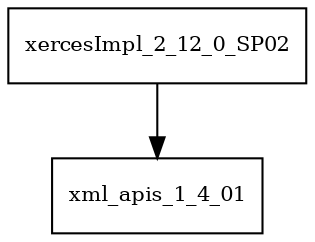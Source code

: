 digraph xercesImpl_2_12_0_SP02_dependencies {
  node [shape = box, fontsize=10.0];
  xercesImpl_2_12_0_SP02 -> xml_apis_1_4_01;
}
